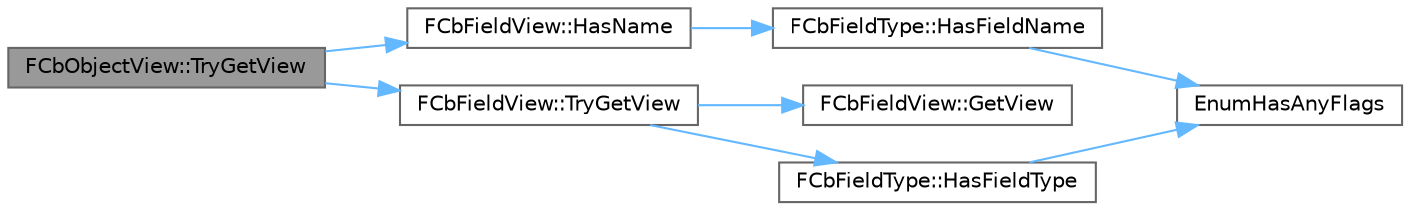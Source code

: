 digraph "FCbObjectView::TryGetView"
{
 // INTERACTIVE_SVG=YES
 // LATEX_PDF_SIZE
  bgcolor="transparent";
  edge [fontname=Helvetica,fontsize=10,labelfontname=Helvetica,labelfontsize=10];
  node [fontname=Helvetica,fontsize=10,shape=box,height=0.2,width=0.4];
  rankdir="LR";
  Node1 [id="Node000001",label="FCbObjectView::TryGetView",height=0.2,width=0.4,color="gray40", fillcolor="grey60", style="filled", fontcolor="black",tooltip="Try to get a view of the object as it would be serialized, such as by CopyTo."];
  Node1 -> Node2 [id="edge1_Node000001_Node000002",color="steelblue1",style="solid",tooltip=" "];
  Node2 [id="Node000002",label="FCbFieldView::HasName",height=0.2,width=0.4,color="grey40", fillcolor="white", style="filled",URL="$dc/deb/classFCbFieldView.html#a1f24dd84942fe255c2fb8773cef38a4a",tooltip="True if the field has a name."];
  Node2 -> Node3 [id="edge2_Node000002_Node000003",color="steelblue1",style="solid",tooltip=" "];
  Node3 [id="Node000003",label="FCbFieldType::HasFieldName",height=0.2,width=0.4,color="grey40", fillcolor="white", style="filled",URL="$d3/d96/classFCbFieldType.html#aa707ab5b0f8b871c8b24e68cb61ea0b6",tooltip=" "];
  Node3 -> Node4 [id="edge3_Node000003_Node000004",color="steelblue1",style="solid",tooltip=" "];
  Node4 [id="Node000004",label="EnumHasAnyFlags",height=0.2,width=0.4,color="grey40", fillcolor="white", style="filled",URL="$d8/de7/EnumClassFlags_8h.html#a584482cc5c314e3e8ea8d24c7adf9f6e",tooltip=" "];
  Node1 -> Node5 [id="edge4_Node000001_Node000005",color="steelblue1",style="solid",tooltip=" "];
  Node5 [id="Node000005",label="FCbFieldView::TryGetView",height=0.2,width=0.4,color="grey40", fillcolor="white", style="filled",URL="$dc/deb/classFCbFieldView.html#ae33e04d2669b33c8dcfa537ba5670241",tooltip="Try to get a view of the field as it would be serialized, such as by CopyTo."];
  Node5 -> Node6 [id="edge5_Node000005_Node000006",color="steelblue1",style="solid",tooltip=" "];
  Node6 [id="Node000006",label="FCbFieldView::GetView",height=0.2,width=0.4,color="grey40", fillcolor="white", style="filled",URL="$dc/deb/classFCbFieldView.html#aaf1792e0aef5764287cfe83f7e67671b",tooltip="Returns a view of the field, including the type and name when present."];
  Node5 -> Node7 [id="edge6_Node000005_Node000007",color="steelblue1",style="solid",tooltip=" "];
  Node7 [id="Node000007",label="FCbFieldType::HasFieldType",height=0.2,width=0.4,color="grey40", fillcolor="white", style="filled",URL="$d3/d96/classFCbFieldType.html#aaa7dd90fb531232c2f2ad9d84b9c821d",tooltip=" "];
  Node7 -> Node4 [id="edge7_Node000007_Node000004",color="steelblue1",style="solid",tooltip=" "];
}
